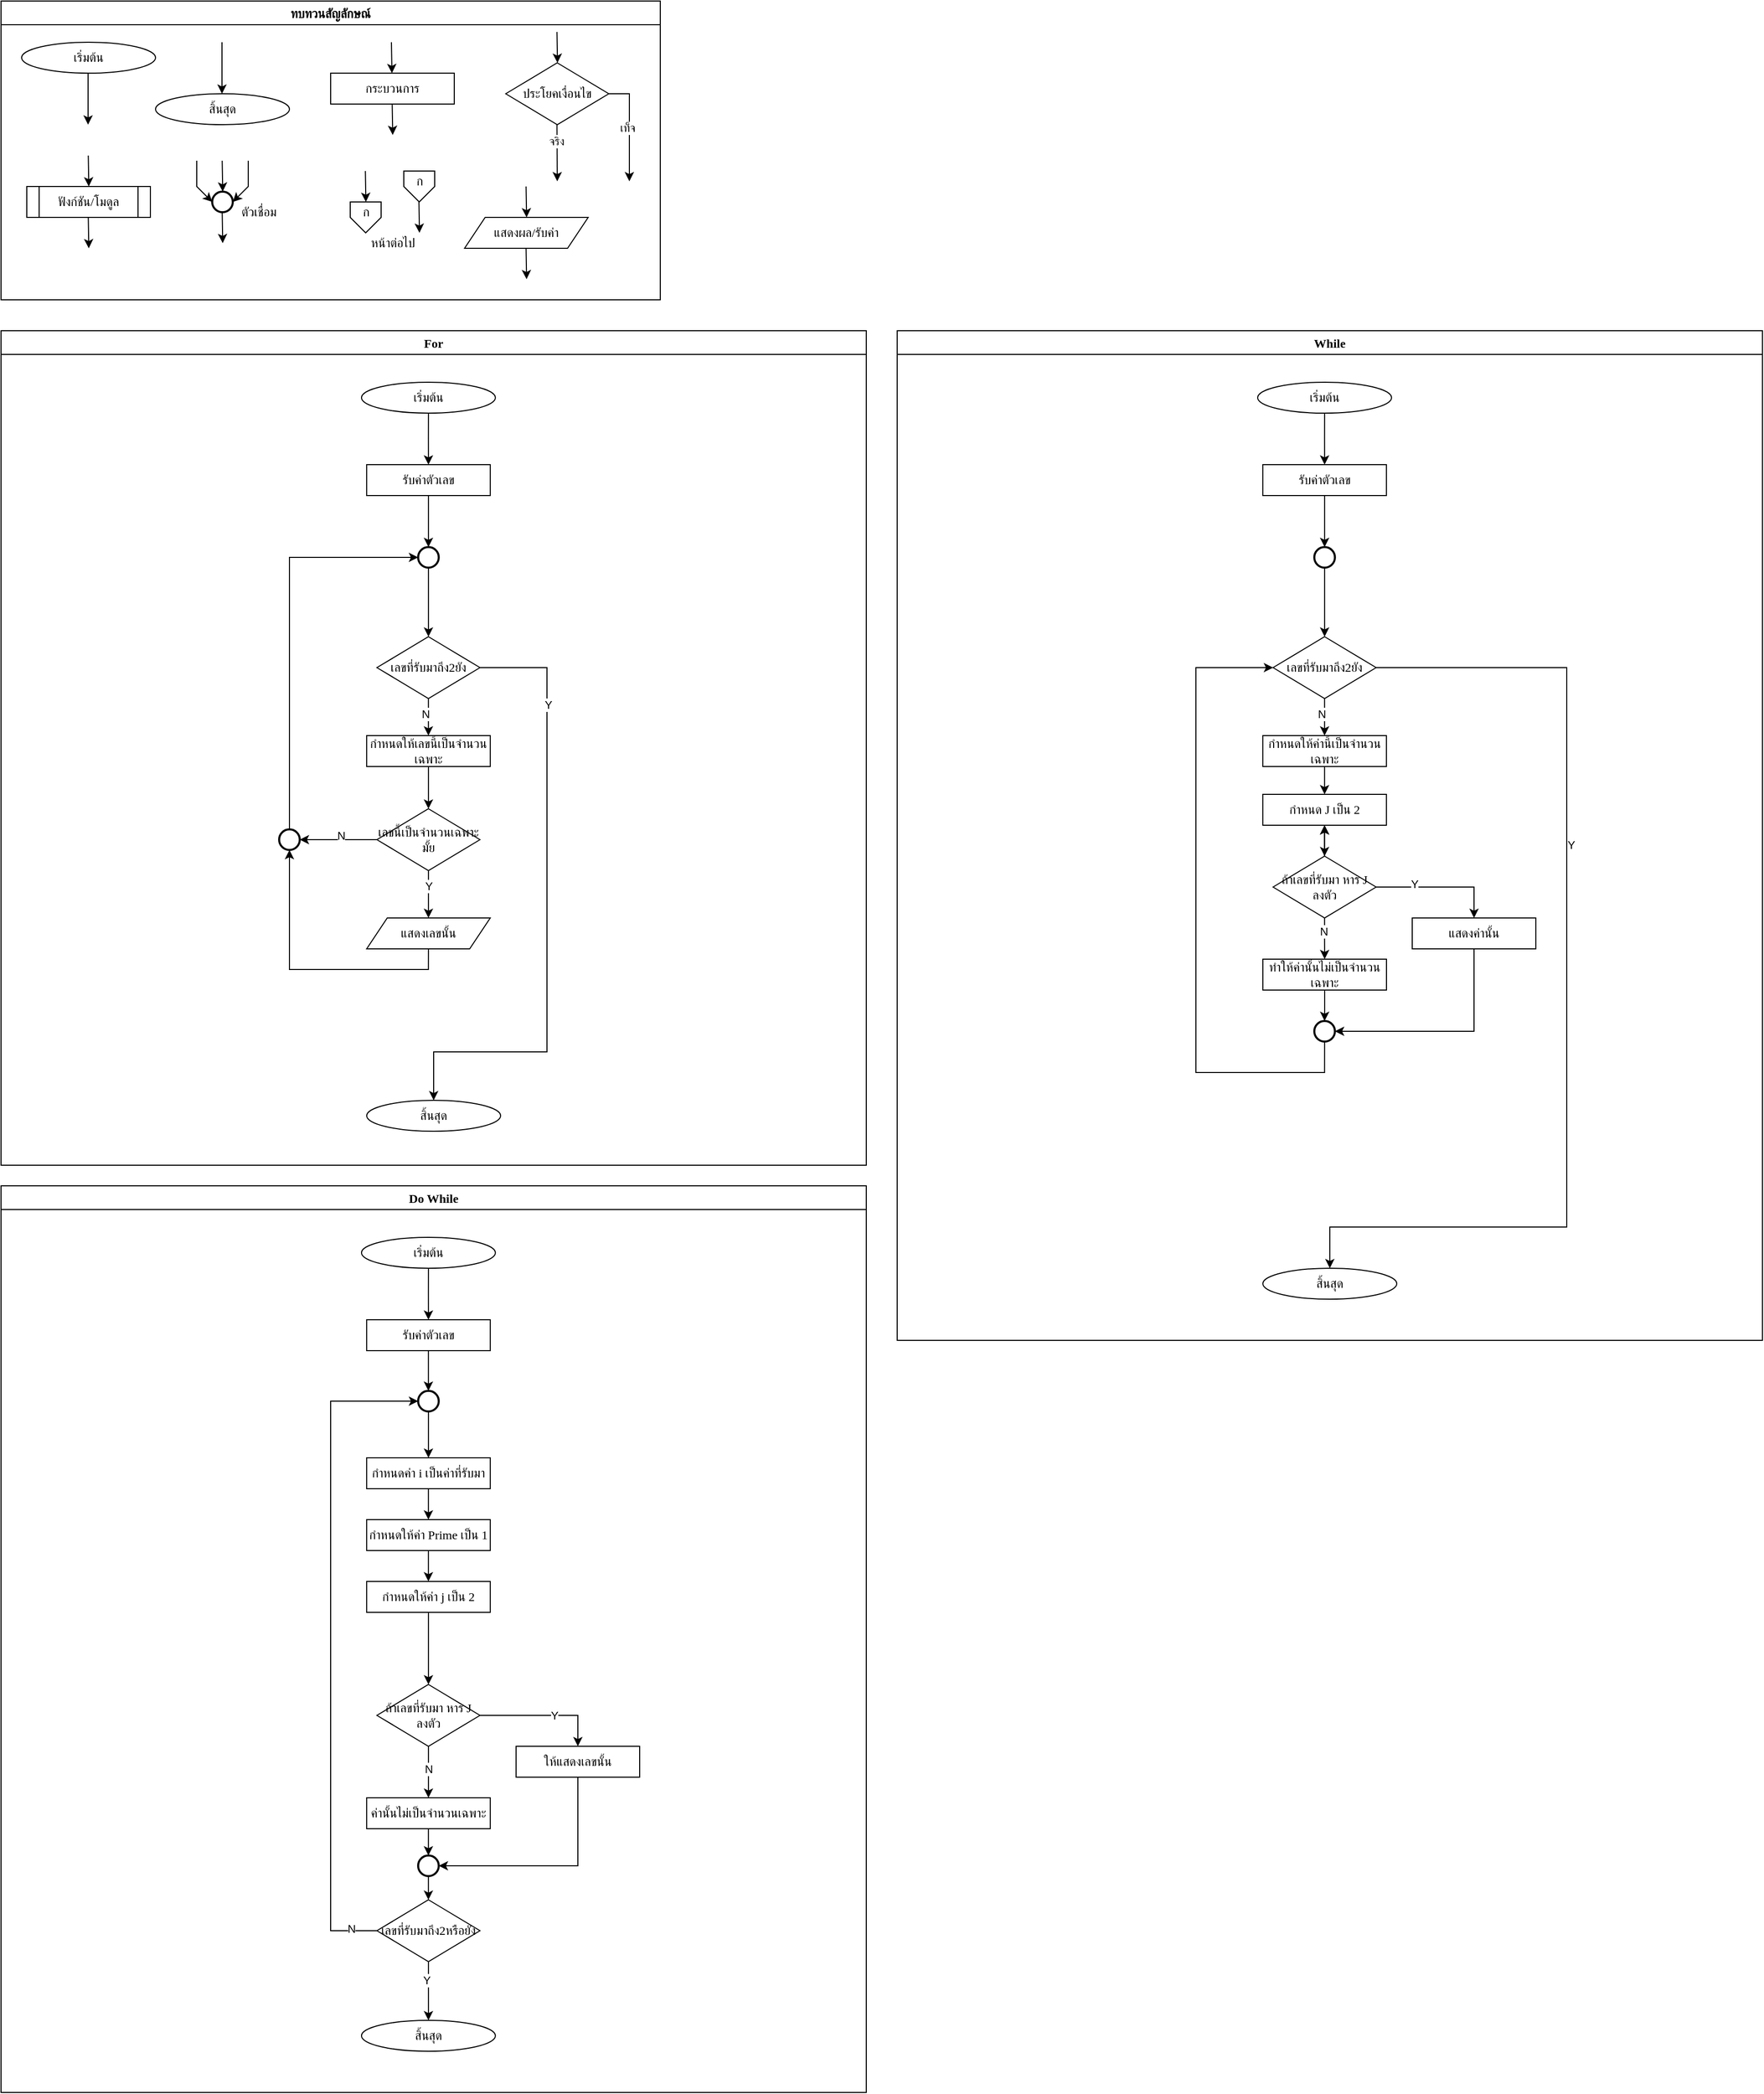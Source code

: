 <mxfile version="28.1.2">
  <diagram name="Page-1" id="pUjnUyErHQDAoKmSajji">
    <mxGraphModel dx="4650" dy="1964" grid="1" gridSize="10" guides="1" tooltips="1" connect="1" arrows="1" fold="1" page="1" pageScale="1" pageWidth="850" pageHeight="1100" math="0" shadow="0">
      <root>
        <mxCell id="0" />
        <mxCell id="1" parent="0" />
        <mxCell id="FpcAVjJPFQ4P5skHKOu1-1" value="ทบทวนสัญลักษณ์" style="swimlane;fontFamily=Sarabun;fontSource=https%3A%2F%2Ffonts.googleapis.com%2Fcss%3Ffamily%3DSarabun;" parent="1" vertex="1">
          <mxGeometry x="-720" y="20" width="640" height="290" as="geometry" />
        </mxCell>
        <mxCell id="FpcAVjJPFQ4P5skHKOu1-2" value="&lt;font data-font-src=&quot;https://fonts.googleapis.com/css?family=Sarabun&quot; face=&quot;Sarabun&quot;&gt;เริ่มต้น&lt;/font&gt;" style="ellipse;whiteSpace=wrap;html=1;" parent="FpcAVjJPFQ4P5skHKOu1-1" vertex="1">
          <mxGeometry x="20" y="40" width="130" height="30" as="geometry" />
        </mxCell>
        <mxCell id="FpcAVjJPFQ4P5skHKOu1-3" value="" style="endArrow=classic;html=1;rounded=0;" parent="FpcAVjJPFQ4P5skHKOu1-1" edge="1">
          <mxGeometry width="50" height="50" relative="1" as="geometry">
            <mxPoint x="84.5" y="70" as="sourcePoint" />
            <mxPoint x="84.5" y="120" as="targetPoint" />
          </mxGeometry>
        </mxCell>
        <mxCell id="FpcAVjJPFQ4P5skHKOu1-4" value="&lt;font face=&quot;Sarabun&quot;&gt;สิ้นสุด&lt;/font&gt;" style="ellipse;whiteSpace=wrap;html=1;" parent="FpcAVjJPFQ4P5skHKOu1-1" vertex="1">
          <mxGeometry x="150" y="90" width="130" height="30" as="geometry" />
        </mxCell>
        <mxCell id="FpcAVjJPFQ4P5skHKOu1-5" value="" style="endArrow=classic;html=1;rounded=0;" parent="FpcAVjJPFQ4P5skHKOu1-1" edge="1">
          <mxGeometry width="50" height="50" relative="1" as="geometry">
            <mxPoint x="214.5" y="40" as="sourcePoint" />
            <mxPoint x="214.5" y="90" as="targetPoint" />
          </mxGeometry>
        </mxCell>
        <mxCell id="FpcAVjJPFQ4P5skHKOu1-6" value="กระบวนการ" style="rounded=0;whiteSpace=wrap;html=1;fontFamily=Sarabun;fontSource=https%3A%2F%2Ffonts.googleapis.com%2Fcss%3Ffamily%3DSarabun;" parent="FpcAVjJPFQ4P5skHKOu1-1" vertex="1">
          <mxGeometry x="320" y="70" width="120" height="30" as="geometry" />
        </mxCell>
        <mxCell id="FpcAVjJPFQ4P5skHKOu1-7" value="" style="endArrow=classic;html=1;rounded=0;" parent="FpcAVjJPFQ4P5skHKOu1-1" edge="1">
          <mxGeometry width="50" height="50" relative="1" as="geometry">
            <mxPoint x="379" y="40" as="sourcePoint" />
            <mxPoint x="379.5" y="70" as="targetPoint" />
          </mxGeometry>
        </mxCell>
        <mxCell id="FpcAVjJPFQ4P5skHKOu1-8" value="" style="endArrow=classic;html=1;rounded=0;" parent="FpcAVjJPFQ4P5skHKOu1-1" edge="1">
          <mxGeometry width="50" height="50" relative="1" as="geometry">
            <mxPoint x="379.75" y="100" as="sourcePoint" />
            <mxPoint x="380.25" y="130" as="targetPoint" />
          </mxGeometry>
        </mxCell>
        <mxCell id="FpcAVjJPFQ4P5skHKOu1-9" value="ประโยคเงื่อนไข" style="rhombus;whiteSpace=wrap;html=1;fontFamily=Sarabun;fontSource=https%3A%2F%2Ffonts.googleapis.com%2Fcss%3Ffamily%3DSarabun;" parent="FpcAVjJPFQ4P5skHKOu1-1" vertex="1">
          <mxGeometry x="490" y="60" width="100" height="60" as="geometry" />
        </mxCell>
        <mxCell id="FpcAVjJPFQ4P5skHKOu1-10" value="" style="endArrow=classic;html=1;rounded=0;" parent="FpcAVjJPFQ4P5skHKOu1-1" edge="1">
          <mxGeometry width="50" height="50" relative="1" as="geometry">
            <mxPoint x="539.71" y="30" as="sourcePoint" />
            <mxPoint x="540.21" y="60" as="targetPoint" />
          </mxGeometry>
        </mxCell>
        <mxCell id="FpcAVjJPFQ4P5skHKOu1-11" value="" style="endArrow=classic;html=1;rounded=0;" parent="FpcAVjJPFQ4P5skHKOu1-1" edge="1">
          <mxGeometry width="50" height="50" relative="1" as="geometry">
            <mxPoint x="539.71" y="120" as="sourcePoint" />
            <mxPoint x="540" y="175" as="targetPoint" />
          </mxGeometry>
        </mxCell>
        <mxCell id="FpcAVjJPFQ4P5skHKOu1-12" value="จริง" style="edgeLabel;html=1;align=center;verticalAlign=middle;resizable=0;points=[];fontFamily=Sarabun;fontSource=https%3A%2F%2Ffonts.googleapis.com%2Fcss%3Ffamily%3DSarabun;" parent="FpcAVjJPFQ4P5skHKOu1-11" vertex="1" connectable="0">
          <mxGeometry x="-0.414" y="-1" relative="1" as="geometry">
            <mxPoint as="offset" />
          </mxGeometry>
        </mxCell>
        <mxCell id="FpcAVjJPFQ4P5skHKOu1-13" value="" style="endArrow=classic;html=1;rounded=0;exitX=1;exitY=0.5;exitDx=0;exitDy=0;" parent="FpcAVjJPFQ4P5skHKOu1-1" source="FpcAVjJPFQ4P5skHKOu1-9" edge="1">
          <mxGeometry width="50" height="50" relative="1" as="geometry">
            <mxPoint x="620" y="95" as="sourcePoint" />
            <mxPoint x="610" y="175" as="targetPoint" />
            <Array as="points">
              <mxPoint x="610" y="90" />
            </Array>
          </mxGeometry>
        </mxCell>
        <mxCell id="FpcAVjJPFQ4P5skHKOu1-14" value="&lt;font data-font-src=&quot;https://fonts.googleapis.com/css?family=Sarabun&quot; face=&quot;Sarabun&quot;&gt;เท็จ&lt;/font&gt;" style="edgeLabel;html=1;align=center;verticalAlign=middle;resizable=0;points=[];" parent="FpcAVjJPFQ4P5skHKOu1-13" vertex="1" connectable="0">
          <mxGeometry x="-0.002" y="-2" relative="1" as="geometry">
            <mxPoint as="offset" />
          </mxGeometry>
        </mxCell>
        <mxCell id="FpcAVjJPFQ4P5skHKOu1-15" value="&lt;font data-font-src=&quot;https://fonts.googleapis.com/css?family=Sarabun&quot; face=&quot;Sarabun&quot;&gt;ฟังก์ชัน/โมดูล&lt;/font&gt;" style="shape=process;whiteSpace=wrap;html=1;backgroundOutline=1;" parent="FpcAVjJPFQ4P5skHKOu1-1" vertex="1">
          <mxGeometry x="25" y="180" width="120" height="30" as="geometry" />
        </mxCell>
        <mxCell id="FpcAVjJPFQ4P5skHKOu1-16" value="" style="endArrow=classic;html=1;rounded=0;" parent="FpcAVjJPFQ4P5skHKOu1-1" edge="1">
          <mxGeometry width="50" height="50" relative="1" as="geometry">
            <mxPoint x="84.71" y="150" as="sourcePoint" />
            <mxPoint x="85.21" y="180" as="targetPoint" />
          </mxGeometry>
        </mxCell>
        <mxCell id="FpcAVjJPFQ4P5skHKOu1-17" value="" style="endArrow=classic;html=1;rounded=0;" parent="FpcAVjJPFQ4P5skHKOu1-1" edge="1">
          <mxGeometry width="50" height="50" relative="1" as="geometry">
            <mxPoint x="84.71" y="210" as="sourcePoint" />
            <mxPoint x="85.21" y="240" as="targetPoint" />
          </mxGeometry>
        </mxCell>
        <mxCell id="FpcAVjJPFQ4P5skHKOu1-18" value="" style="strokeWidth=2;html=1;shape=mxgraph.flowchart.start_2;whiteSpace=wrap;" parent="FpcAVjJPFQ4P5skHKOu1-1" vertex="1">
          <mxGeometry x="205" y="185" width="20" height="20" as="geometry" />
        </mxCell>
        <mxCell id="FpcAVjJPFQ4P5skHKOu1-19" value="" style="endArrow=classic;html=1;rounded=0;" parent="FpcAVjJPFQ4P5skHKOu1-1" edge="1">
          <mxGeometry width="50" height="50" relative="1" as="geometry">
            <mxPoint x="214.71" y="155" as="sourcePoint" />
            <mxPoint x="215.21" y="185" as="targetPoint" />
          </mxGeometry>
        </mxCell>
        <mxCell id="FpcAVjJPFQ4P5skHKOu1-20" value="" style="endArrow=classic;html=1;rounded=0;entryX=0;entryY=0.5;entryDx=0;entryDy=0;entryPerimeter=0;" parent="FpcAVjJPFQ4P5skHKOu1-1" target="FpcAVjJPFQ4P5skHKOu1-18" edge="1">
          <mxGeometry width="50" height="50" relative="1" as="geometry">
            <mxPoint x="190.0" y="155" as="sourcePoint" />
            <mxPoint x="190.5" y="185" as="targetPoint" />
            <Array as="points">
              <mxPoint x="190" y="180" />
            </Array>
          </mxGeometry>
        </mxCell>
        <mxCell id="FpcAVjJPFQ4P5skHKOu1-21" value="" style="endArrow=classic;html=1;rounded=0;entryX=1;entryY=0.5;entryDx=0;entryDy=0;entryPerimeter=0;" parent="FpcAVjJPFQ4P5skHKOu1-1" target="FpcAVjJPFQ4P5skHKOu1-18" edge="1">
          <mxGeometry width="50" height="50" relative="1" as="geometry">
            <mxPoint x="240.0" y="155" as="sourcePoint" />
            <mxPoint x="240.5" y="185" as="targetPoint" />
            <Array as="points">
              <mxPoint x="240" y="180" />
            </Array>
          </mxGeometry>
        </mxCell>
        <mxCell id="FpcAVjJPFQ4P5skHKOu1-22" value="" style="endArrow=classic;html=1;rounded=0;" parent="FpcAVjJPFQ4P5skHKOu1-1" edge="1">
          <mxGeometry width="50" height="50" relative="1" as="geometry">
            <mxPoint x="214.71" y="205" as="sourcePoint" />
            <mxPoint x="215.21" y="235" as="targetPoint" />
          </mxGeometry>
        </mxCell>
        <mxCell id="FpcAVjJPFQ4P5skHKOu1-23" value="&lt;font data-font-src=&quot;https://fonts.googleapis.com/css?family=Sarabun&quot; face=&quot;Sarabun&quot;&gt;ตัวเชื่อม&lt;/font&gt;" style="text;html=1;align=center;verticalAlign=middle;resizable=0;points=[];autosize=1;strokeColor=none;fillColor=none;" parent="FpcAVjJPFQ4P5skHKOu1-1" vertex="1">
          <mxGeometry x="220" y="190" width="60" height="30" as="geometry" />
        </mxCell>
        <mxCell id="FpcAVjJPFQ4P5skHKOu1-24" value="" style="endArrow=classic;html=1;rounded=0;" parent="FpcAVjJPFQ4P5skHKOu1-1" edge="1">
          <mxGeometry width="50" height="50" relative="1" as="geometry">
            <mxPoint x="353.71" y="165" as="sourcePoint" />
            <mxPoint x="354.21" y="195" as="targetPoint" />
          </mxGeometry>
        </mxCell>
        <mxCell id="FpcAVjJPFQ4P5skHKOu1-25" value="" style="verticalLabelPosition=bottom;verticalAlign=top;html=1;shape=offPageConnector;rounded=0;size=0.5;" parent="FpcAVjJPFQ4P5skHKOu1-1" vertex="1">
          <mxGeometry x="339" y="195" width="30" height="30" as="geometry" />
        </mxCell>
        <mxCell id="FpcAVjJPFQ4P5skHKOu1-26" value="" style="endArrow=classic;html=1;rounded=0;" parent="FpcAVjJPFQ4P5skHKOu1-1" edge="1">
          <mxGeometry width="50" height="50" relative="1" as="geometry">
            <mxPoint x="405.71" y="195" as="sourcePoint" />
            <mxPoint x="406.21" y="225" as="targetPoint" />
          </mxGeometry>
        </mxCell>
        <mxCell id="FpcAVjJPFQ4P5skHKOu1-27" value="" style="verticalLabelPosition=bottom;verticalAlign=top;html=1;shape=offPageConnector;rounded=0;size=0.5;" parent="FpcAVjJPFQ4P5skHKOu1-1" vertex="1">
          <mxGeometry x="391" y="165" width="30" height="30" as="geometry" />
        </mxCell>
        <mxCell id="FpcAVjJPFQ4P5skHKOu1-28" value="หน้าต่อไป" style="text;html=1;align=center;verticalAlign=middle;resizable=0;points=[];autosize=1;strokeColor=none;fillColor=none;fontFamily=Sarabun;fontSource=https%3A%2F%2Ffonts.googleapis.com%2Fcss%3Ffamily%3DSarabun;" parent="FpcAVjJPFQ4P5skHKOu1-1" vertex="1">
          <mxGeometry x="345" y="220" width="70" height="30" as="geometry" />
        </mxCell>
        <mxCell id="FpcAVjJPFQ4P5skHKOu1-29" value="ก" style="text;html=1;align=center;verticalAlign=middle;resizable=0;points=[];autosize=1;strokeColor=none;fillColor=none;fontFamily=Sarabun;fontSource=https%3A%2F%2Ffonts.googleapis.com%2Fcss%3Ffamily%3DSarabun;" parent="FpcAVjJPFQ4P5skHKOu1-1" vertex="1">
          <mxGeometry x="339" y="190" width="30" height="30" as="geometry" />
        </mxCell>
        <mxCell id="FpcAVjJPFQ4P5skHKOu1-30" value="ก" style="text;html=1;align=center;verticalAlign=middle;resizable=0;points=[];autosize=1;strokeColor=none;fillColor=none;fontFamily=Sarabun;fontSource=https%3A%2F%2Ffonts.googleapis.com%2Fcss%3Ffamily%3DSarabun;" parent="FpcAVjJPFQ4P5skHKOu1-1" vertex="1">
          <mxGeometry x="391" y="160" width="30" height="30" as="geometry" />
        </mxCell>
        <mxCell id="FpcAVjJPFQ4P5skHKOu1-31" value="แสดงผล/รับค่า" style="shape=parallelogram;perimeter=parallelogramPerimeter;whiteSpace=wrap;html=1;fixedSize=1;fontFamily=Sarabun;fontSource=https%3A%2F%2Ffonts.googleapis.com%2Fcss%3Ffamily%3DSarabun;" parent="FpcAVjJPFQ4P5skHKOu1-1" vertex="1">
          <mxGeometry x="450" y="210" width="120" height="30" as="geometry" />
        </mxCell>
        <mxCell id="FpcAVjJPFQ4P5skHKOu1-32" value="" style="endArrow=classic;html=1;rounded=0;" parent="FpcAVjJPFQ4P5skHKOu1-1" edge="1">
          <mxGeometry width="50" height="50" relative="1" as="geometry">
            <mxPoint x="509.71" y="180" as="sourcePoint" />
            <mxPoint x="510.21" y="210" as="targetPoint" />
          </mxGeometry>
        </mxCell>
        <mxCell id="FpcAVjJPFQ4P5skHKOu1-33" value="" style="endArrow=classic;html=1;rounded=0;" parent="FpcAVjJPFQ4P5skHKOu1-1" edge="1">
          <mxGeometry width="50" height="50" relative="1" as="geometry">
            <mxPoint x="509.71" y="240" as="sourcePoint" />
            <mxPoint x="510.21" y="270" as="targetPoint" />
          </mxGeometry>
        </mxCell>
        <mxCell id="FpcAVjJPFQ4P5skHKOu1-34" value="For" style="swimlane;fontFamily=Sarabun;fontSource=https%3A%2F%2Ffonts.googleapis.com%2Fcss%3Ffamily%3DSarabun;" parent="1" vertex="1">
          <mxGeometry x="-720" y="340" width="840" height="810" as="geometry" />
        </mxCell>
        <mxCell id="FpcAVjJPFQ4P5skHKOu1-35" value="" style="edgeStyle=orthogonalEdgeStyle;rounded=0;orthogonalLoop=1;jettySize=auto;html=1;" parent="FpcAVjJPFQ4P5skHKOu1-34" source="FpcAVjJPFQ4P5skHKOu1-36" edge="1">
          <mxGeometry relative="1" as="geometry">
            <mxPoint x="414.94" y="130" as="targetPoint" />
          </mxGeometry>
        </mxCell>
        <mxCell id="FpcAVjJPFQ4P5skHKOu1-36" value="&lt;font data-font-src=&quot;https://fonts.googleapis.com/css?family=Sarabun&quot; face=&quot;Sarabun&quot;&gt;เริ่มต้น&lt;/font&gt;" style="ellipse;whiteSpace=wrap;html=1;" parent="FpcAVjJPFQ4P5skHKOu1-34" vertex="1">
          <mxGeometry x="349.94" y="50" width="130" height="30" as="geometry" />
        </mxCell>
        <mxCell id="FpcAVjJPFQ4P5skHKOu1-37" value="&lt;font face=&quot;Sarabun&quot;&gt;สิ้นสุด&lt;/font&gt;" style="ellipse;whiteSpace=wrap;html=1;" parent="FpcAVjJPFQ4P5skHKOu1-34" vertex="1">
          <mxGeometry x="355" y="747" width="130" height="30" as="geometry" />
        </mxCell>
        <mxCell id="FpcAVjJPFQ4P5skHKOu1-101" value="" style="edgeStyle=orthogonalEdgeStyle;rounded=0;orthogonalLoop=1;jettySize=auto;html=1;" parent="FpcAVjJPFQ4P5skHKOu1-34" source="FpcAVjJPFQ4P5skHKOu1-74" target="FpcAVjJPFQ4P5skHKOu1-100" edge="1">
          <mxGeometry relative="1" as="geometry" />
        </mxCell>
        <mxCell id="FpcAVjJPFQ4P5skHKOu1-74" value="รับค่าตัวเลข" style="rounded=0;whiteSpace=wrap;html=1;fontFamily=Sarabun;fontSource=https%3A%2F%2Ffonts.googleapis.com%2Fcss%3Ffamily%3DSarabun;" parent="FpcAVjJPFQ4P5skHKOu1-34" vertex="1">
          <mxGeometry x="354.94" y="130" width="120" height="30" as="geometry" />
        </mxCell>
        <mxCell id="BXLsqIR6JP7kzSsrBn6B-4" value="" style="edgeStyle=orthogonalEdgeStyle;rounded=0;orthogonalLoop=1;jettySize=auto;html=1;" parent="FpcAVjJPFQ4P5skHKOu1-34" source="FpcAVjJPFQ4P5skHKOu1-97" target="BXLsqIR6JP7kzSsrBn6B-3" edge="1">
          <mxGeometry relative="1" as="geometry" />
        </mxCell>
        <mxCell id="LYYshUB7rpb2qJwPvs1e-9" value="N" style="edgeLabel;html=1;align=center;verticalAlign=middle;resizable=0;points=[];" parent="BXLsqIR6JP7kzSsrBn6B-4" vertex="1" connectable="0">
          <mxGeometry x="-0.333" y="-3" relative="1" as="geometry">
            <mxPoint as="offset" />
          </mxGeometry>
        </mxCell>
        <mxCell id="LYYshUB7rpb2qJwPvs1e-7" style="edgeStyle=orthogonalEdgeStyle;rounded=0;orthogonalLoop=1;jettySize=auto;html=1;entryX=0.5;entryY=0;entryDx=0;entryDy=0;" parent="FpcAVjJPFQ4P5skHKOu1-34" source="FpcAVjJPFQ4P5skHKOu1-97" target="FpcAVjJPFQ4P5skHKOu1-37" edge="1">
          <mxGeometry relative="1" as="geometry">
            <Array as="points">
              <mxPoint x="530" y="327" />
              <mxPoint x="530" y="700" />
              <mxPoint x="420" y="700" />
            </Array>
          </mxGeometry>
        </mxCell>
        <mxCell id="LYYshUB7rpb2qJwPvs1e-8" value="Y" style="edgeLabel;html=1;align=center;verticalAlign=middle;resizable=0;points=[];" parent="LYYshUB7rpb2qJwPvs1e-7" vertex="1" connectable="0">
          <mxGeometry x="-0.662" y="1" relative="1" as="geometry">
            <mxPoint as="offset" />
          </mxGeometry>
        </mxCell>
        <mxCell id="FpcAVjJPFQ4P5skHKOu1-97" value="เลขที่รับมาถึง2ยัง" style="rhombus;whiteSpace=wrap;html=1;fontFamily=Sarabun;fontSource=https%3A%2F%2Ffonts.googleapis.com%2Fcss%3Ffamily%3DSarabun;" parent="FpcAVjJPFQ4P5skHKOu1-34" vertex="1">
          <mxGeometry x="364.94" y="297" width="100" height="60" as="geometry" />
        </mxCell>
        <mxCell id="BXLsqIR6JP7kzSsrBn6B-6" value="" style="edgeStyle=orthogonalEdgeStyle;rounded=0;orthogonalLoop=1;jettySize=auto;html=1;" parent="FpcAVjJPFQ4P5skHKOu1-34" source="FpcAVjJPFQ4P5skHKOu1-100" target="FpcAVjJPFQ4P5skHKOu1-97" edge="1">
          <mxGeometry relative="1" as="geometry" />
        </mxCell>
        <mxCell id="FpcAVjJPFQ4P5skHKOu1-100" value="" style="strokeWidth=2;html=1;shape=mxgraph.flowchart.start_2;whiteSpace=wrap;" parent="FpcAVjJPFQ4P5skHKOu1-34" vertex="1">
          <mxGeometry x="404.94" y="210" width="20" height="20" as="geometry" />
        </mxCell>
        <mxCell id="LYYshUB7rpb2qJwPvs1e-2" value="" style="edgeStyle=orthogonalEdgeStyle;rounded=0;orthogonalLoop=1;jettySize=auto;html=1;" parent="FpcAVjJPFQ4P5skHKOu1-34" source="BXLsqIR6JP7kzSsrBn6B-3" target="LYYshUB7rpb2qJwPvs1e-1" edge="1">
          <mxGeometry relative="1" as="geometry" />
        </mxCell>
        <mxCell id="BXLsqIR6JP7kzSsrBn6B-3" value="กำหนดให้เลขนี้เป็นจำนวนเฉพาะ" style="rounded=0;whiteSpace=wrap;html=1;fontFamily=Sarabun;fontSource=https%3A%2F%2Ffonts.googleapis.com%2Fcss%3Ffamily%3DSarabun;" parent="FpcAVjJPFQ4P5skHKOu1-34" vertex="1">
          <mxGeometry x="354.94" y="393" width="120" height="30" as="geometry" />
        </mxCell>
        <mxCell id="LYYshUB7rpb2qJwPvs1e-5" value="" style="edgeStyle=orthogonalEdgeStyle;rounded=0;orthogonalLoop=1;jettySize=auto;html=1;" parent="FpcAVjJPFQ4P5skHKOu1-34" source="LYYshUB7rpb2qJwPvs1e-1" target="LYYshUB7rpb2qJwPvs1e-4" edge="1">
          <mxGeometry relative="1" as="geometry" />
        </mxCell>
        <mxCell id="LYYshUB7rpb2qJwPvs1e-10" value="Y" style="edgeLabel;html=1;align=center;verticalAlign=middle;resizable=0;points=[];" parent="LYYshUB7rpb2qJwPvs1e-5" vertex="1" connectable="0">
          <mxGeometry x="-0.34" relative="1" as="geometry">
            <mxPoint as="offset" />
          </mxGeometry>
        </mxCell>
        <mxCell id="LYYshUB7rpb2qJwPvs1e-12" value="" style="edgeStyle=orthogonalEdgeStyle;rounded=0;orthogonalLoop=1;jettySize=auto;html=1;" parent="FpcAVjJPFQ4P5skHKOu1-34" source="LYYshUB7rpb2qJwPvs1e-1" target="LYYshUB7rpb2qJwPvs1e-11" edge="1">
          <mxGeometry relative="1" as="geometry" />
        </mxCell>
        <mxCell id="LYYshUB7rpb2qJwPvs1e-15" value="N" style="edgeLabel;html=1;align=center;verticalAlign=middle;resizable=0;points=[];" parent="LYYshUB7rpb2qJwPvs1e-12" vertex="1" connectable="0">
          <mxGeometry x="-0.049" y="-4" relative="1" as="geometry">
            <mxPoint as="offset" />
          </mxGeometry>
        </mxCell>
        <mxCell id="LYYshUB7rpb2qJwPvs1e-1" value="เลขนี้เป็นจำนวนเฉพาะมั้ย" style="rhombus;whiteSpace=wrap;html=1;fontFamily=Sarabun;fontSource=https%3A%2F%2Ffonts.googleapis.com%2Fcss%3Ffamily%3DSarabun;" parent="FpcAVjJPFQ4P5skHKOu1-34" vertex="1">
          <mxGeometry x="364.94" y="464" width="100" height="60" as="geometry" />
        </mxCell>
        <mxCell id="LYYshUB7rpb2qJwPvs1e-4" value="แสดงเลขนั้น" style="shape=parallelogram;perimeter=parallelogramPerimeter;whiteSpace=wrap;html=1;fixedSize=1;fontFamily=Sarabun;fontSource=https%3A%2F%2Ffonts.googleapis.com%2Fcss%3Ffamily%3DSarabun;" parent="FpcAVjJPFQ4P5skHKOu1-34" vertex="1">
          <mxGeometry x="354.94" y="570" width="120" height="30" as="geometry" />
        </mxCell>
        <mxCell id="LYYshUB7rpb2qJwPvs1e-11" value="" style="strokeWidth=2;html=1;shape=mxgraph.flowchart.start_2;whiteSpace=wrap;" parent="FpcAVjJPFQ4P5skHKOu1-34" vertex="1">
          <mxGeometry x="270" y="484" width="20" height="20" as="geometry" />
        </mxCell>
        <mxCell id="LYYshUB7rpb2qJwPvs1e-13" style="edgeStyle=orthogonalEdgeStyle;rounded=0;orthogonalLoop=1;jettySize=auto;html=1;entryX=0.5;entryY=1;entryDx=0;entryDy=0;entryPerimeter=0;exitX=0.5;exitY=1;exitDx=0;exitDy=0;" parent="FpcAVjJPFQ4P5skHKOu1-34" source="LYYshUB7rpb2qJwPvs1e-4" target="LYYshUB7rpb2qJwPvs1e-11" edge="1">
          <mxGeometry relative="1" as="geometry" />
        </mxCell>
        <mxCell id="LYYshUB7rpb2qJwPvs1e-14" style="edgeStyle=orthogonalEdgeStyle;rounded=0;orthogonalLoop=1;jettySize=auto;html=1;entryX=0;entryY=0.5;entryDx=0;entryDy=0;entryPerimeter=0;" parent="FpcAVjJPFQ4P5skHKOu1-34" source="LYYshUB7rpb2qJwPvs1e-11" target="FpcAVjJPFQ4P5skHKOu1-100" edge="1">
          <mxGeometry relative="1" as="geometry">
            <Array as="points">
              <mxPoint x="280" y="220" />
            </Array>
          </mxGeometry>
        </mxCell>
        <mxCell id="NY2LbwfGCicq2HlKpwQM-1" value="While" style="swimlane;fontFamily=Sarabun;fontSource=https%3A%2F%2Ffonts.googleapis.com%2Fcss%3Ffamily%3DSarabun;" parent="1" vertex="1">
          <mxGeometry x="150" y="340" width="840" height="980" as="geometry" />
        </mxCell>
        <mxCell id="NY2LbwfGCicq2HlKpwQM-2" value="" style="edgeStyle=orthogonalEdgeStyle;rounded=0;orthogonalLoop=1;jettySize=auto;html=1;" parent="NY2LbwfGCicq2HlKpwQM-1" source="NY2LbwfGCicq2HlKpwQM-3" edge="1">
          <mxGeometry relative="1" as="geometry">
            <mxPoint x="414.94" y="130" as="targetPoint" />
          </mxGeometry>
        </mxCell>
        <mxCell id="NY2LbwfGCicq2HlKpwQM-3" value="&lt;font data-font-src=&quot;https://fonts.googleapis.com/css?family=Sarabun&quot; face=&quot;Sarabun&quot;&gt;เริ่มต้น&lt;/font&gt;" style="ellipse;whiteSpace=wrap;html=1;" parent="NY2LbwfGCicq2HlKpwQM-1" vertex="1">
          <mxGeometry x="349.94" y="50" width="130" height="30" as="geometry" />
        </mxCell>
        <mxCell id="NY2LbwfGCicq2HlKpwQM-4" value="&lt;font face=&quot;Sarabun&quot;&gt;สิ้นสุด&lt;/font&gt;" style="ellipse;whiteSpace=wrap;html=1;" parent="NY2LbwfGCicq2HlKpwQM-1" vertex="1">
          <mxGeometry x="355" y="910" width="130" height="30" as="geometry" />
        </mxCell>
        <mxCell id="NY2LbwfGCicq2HlKpwQM-5" value="" style="edgeStyle=orthogonalEdgeStyle;rounded=0;orthogonalLoop=1;jettySize=auto;html=1;" parent="NY2LbwfGCicq2HlKpwQM-1" source="NY2LbwfGCicq2HlKpwQM-6" target="NY2LbwfGCicq2HlKpwQM-13" edge="1">
          <mxGeometry relative="1" as="geometry" />
        </mxCell>
        <mxCell id="NY2LbwfGCicq2HlKpwQM-6" value="รับค่าตัวเลข" style="rounded=0;whiteSpace=wrap;html=1;fontFamily=Sarabun;fontSource=https%3A%2F%2Ffonts.googleapis.com%2Fcss%3Ffamily%3DSarabun;" parent="NY2LbwfGCicq2HlKpwQM-1" vertex="1">
          <mxGeometry x="354.94" y="130" width="120" height="30" as="geometry" />
        </mxCell>
        <mxCell id="NY2LbwfGCicq2HlKpwQM-7" value="" style="edgeStyle=orthogonalEdgeStyle;rounded=0;orthogonalLoop=1;jettySize=auto;html=1;" parent="NY2LbwfGCicq2HlKpwQM-1" source="NY2LbwfGCicq2HlKpwQM-11" target="NY2LbwfGCicq2HlKpwQM-15" edge="1">
          <mxGeometry relative="1" as="geometry" />
        </mxCell>
        <mxCell id="NY2LbwfGCicq2HlKpwQM-8" value="N" style="edgeLabel;html=1;align=center;verticalAlign=middle;resizable=0;points=[];" parent="NY2LbwfGCicq2HlKpwQM-7" vertex="1" connectable="0">
          <mxGeometry x="-0.333" y="-3" relative="1" as="geometry">
            <mxPoint as="offset" />
          </mxGeometry>
        </mxCell>
        <mxCell id="XumXEGMOV5jq9hj2hhiD-23" style="edgeStyle=orthogonalEdgeStyle;rounded=0;orthogonalLoop=1;jettySize=auto;html=1;entryX=0.5;entryY=0;entryDx=0;entryDy=0;" edge="1" parent="NY2LbwfGCicq2HlKpwQM-1" source="NY2LbwfGCicq2HlKpwQM-11" target="NY2LbwfGCicq2HlKpwQM-4">
          <mxGeometry relative="1" as="geometry">
            <Array as="points">
              <mxPoint x="650" y="327" />
              <mxPoint x="650" y="870" />
              <mxPoint x="420" y="870" />
            </Array>
          </mxGeometry>
        </mxCell>
        <mxCell id="XumXEGMOV5jq9hj2hhiD-26" value="Y" style="edgeLabel;html=1;align=center;verticalAlign=middle;resizable=0;points=[];" vertex="1" connectable="0" parent="XumXEGMOV5jq9hj2hhiD-23">
          <mxGeometry x="-0.286" y="4" relative="1" as="geometry">
            <mxPoint as="offset" />
          </mxGeometry>
        </mxCell>
        <mxCell id="NY2LbwfGCicq2HlKpwQM-11" value="เลขที่รับมาถึง2ยัง" style="rhombus;whiteSpace=wrap;html=1;fontFamily=Sarabun;fontSource=https%3A%2F%2Ffonts.googleapis.com%2Fcss%3Ffamily%3DSarabun;" parent="NY2LbwfGCicq2HlKpwQM-1" vertex="1">
          <mxGeometry x="364.94" y="297" width="100" height="60" as="geometry" />
        </mxCell>
        <mxCell id="NY2LbwfGCicq2HlKpwQM-12" value="" style="edgeStyle=orthogonalEdgeStyle;rounded=0;orthogonalLoop=1;jettySize=auto;html=1;" parent="NY2LbwfGCicq2HlKpwQM-1" source="NY2LbwfGCicq2HlKpwQM-13" target="NY2LbwfGCicq2HlKpwQM-11" edge="1">
          <mxGeometry relative="1" as="geometry" />
        </mxCell>
        <mxCell id="NY2LbwfGCicq2HlKpwQM-13" value="" style="strokeWidth=2;html=1;shape=mxgraph.flowchart.start_2;whiteSpace=wrap;" parent="NY2LbwfGCicq2HlKpwQM-1" vertex="1">
          <mxGeometry x="404.94" y="210" width="20" height="20" as="geometry" />
        </mxCell>
        <mxCell id="XumXEGMOV5jq9hj2hhiD-2" value="" style="edgeStyle=orthogonalEdgeStyle;rounded=0;orthogonalLoop=1;jettySize=auto;html=1;" edge="1" parent="NY2LbwfGCicq2HlKpwQM-1" source="NY2LbwfGCicq2HlKpwQM-15">
          <mxGeometry relative="1" as="geometry">
            <mxPoint x="414.917" y="450" as="targetPoint" />
          </mxGeometry>
        </mxCell>
        <mxCell id="NY2LbwfGCicq2HlKpwQM-15" value="กำหนดให้ค่านี้เป็นจำนวนเฉพาะ" style="rounded=0;whiteSpace=wrap;html=1;fontFamily=Sarabun;fontSource=https%3A%2F%2Ffonts.googleapis.com%2Fcss%3Ffamily%3DSarabun;" parent="NY2LbwfGCicq2HlKpwQM-1" vertex="1">
          <mxGeometry x="354.94" y="393" width="120" height="30" as="geometry" />
        </mxCell>
        <mxCell id="XumXEGMOV5jq9hj2hhiD-5" value="" style="edgeStyle=orthogonalEdgeStyle;rounded=0;orthogonalLoop=1;jettySize=auto;html=1;" edge="1" parent="NY2LbwfGCicq2HlKpwQM-1" source="XumXEGMOV5jq9hj2hhiD-3" target="XumXEGMOV5jq9hj2hhiD-4">
          <mxGeometry relative="1" as="geometry" />
        </mxCell>
        <mxCell id="XumXEGMOV5jq9hj2hhiD-3" value="กำหนด J เป็น 2" style="rounded=0;whiteSpace=wrap;html=1;fontFamily=Sarabun;fontSource=https%3A%2F%2Ffonts.googleapis.com%2Fcss%3Ffamily%3DSarabun;" vertex="1" parent="NY2LbwfGCicq2HlKpwQM-1">
          <mxGeometry x="354.94" y="450" width="120" height="30" as="geometry" />
        </mxCell>
        <mxCell id="XumXEGMOV5jq9hj2hhiD-10" style="edgeStyle=orthogonalEdgeStyle;rounded=0;orthogonalLoop=1;jettySize=auto;html=1;entryX=0.5;entryY=0;entryDx=0;entryDy=0;" edge="1" parent="NY2LbwfGCicq2HlKpwQM-1" source="XumXEGMOV5jq9hj2hhiD-4" target="XumXEGMOV5jq9hj2hhiD-8">
          <mxGeometry relative="1" as="geometry" />
        </mxCell>
        <mxCell id="XumXEGMOV5jq9hj2hhiD-27" value="Y" style="edgeLabel;html=1;align=center;verticalAlign=middle;resizable=0;points=[];" vertex="1" connectable="0" parent="XumXEGMOV5jq9hj2hhiD-10">
          <mxGeometry x="-0.405" y="3" relative="1" as="geometry">
            <mxPoint as="offset" />
          </mxGeometry>
        </mxCell>
        <mxCell id="XumXEGMOV5jq9hj2hhiD-12" value="" style="edgeStyle=orthogonalEdgeStyle;rounded=0;orthogonalLoop=1;jettySize=auto;html=1;" edge="1" parent="NY2LbwfGCicq2HlKpwQM-1" source="XumXEGMOV5jq9hj2hhiD-4" target="XumXEGMOV5jq9hj2hhiD-11">
          <mxGeometry relative="1" as="geometry" />
        </mxCell>
        <mxCell id="XumXEGMOV5jq9hj2hhiD-28" value="N" style="edgeLabel;html=1;align=center;verticalAlign=middle;resizable=0;points=[];" vertex="1" connectable="0" parent="XumXEGMOV5jq9hj2hhiD-12">
          <mxGeometry x="-0.344" y="-1" relative="1" as="geometry">
            <mxPoint as="offset" />
          </mxGeometry>
        </mxCell>
        <mxCell id="XumXEGMOV5jq9hj2hhiD-14" value="" style="edgeStyle=orthogonalEdgeStyle;rounded=0;orthogonalLoop=1;jettySize=auto;html=1;" edge="1" parent="NY2LbwfGCicq2HlKpwQM-1" source="XumXEGMOV5jq9hj2hhiD-4" target="XumXEGMOV5jq9hj2hhiD-3">
          <mxGeometry relative="1" as="geometry" />
        </mxCell>
        <mxCell id="XumXEGMOV5jq9hj2hhiD-15" value="" style="edgeStyle=orthogonalEdgeStyle;rounded=0;orthogonalLoop=1;jettySize=auto;html=1;" edge="1" parent="NY2LbwfGCicq2HlKpwQM-1" source="XumXEGMOV5jq9hj2hhiD-4" target="XumXEGMOV5jq9hj2hhiD-3">
          <mxGeometry relative="1" as="geometry" />
        </mxCell>
        <mxCell id="XumXEGMOV5jq9hj2hhiD-4" value="ถ้าเลขที่รับมา หาร J ลงตัว" style="rhombus;whiteSpace=wrap;html=1;fontFamily=Sarabun;fontSource=https%3A%2F%2Ffonts.googleapis.com%2Fcss%3Ffamily%3DSarabun;" vertex="1" parent="NY2LbwfGCicq2HlKpwQM-1">
          <mxGeometry x="364.94" y="510" width="100" height="60" as="geometry" />
        </mxCell>
        <mxCell id="XumXEGMOV5jq9hj2hhiD-8" value="แสดงค่านั้น" style="rounded=0;whiteSpace=wrap;html=1;fontFamily=Sarabun;fontSource=https%3A%2F%2Ffonts.googleapis.com%2Fcss%3Ffamily%3DSarabun;" vertex="1" parent="NY2LbwfGCicq2HlKpwQM-1">
          <mxGeometry x="500.0" y="570" width="120" height="30" as="geometry" />
        </mxCell>
        <mxCell id="XumXEGMOV5jq9hj2hhiD-9" style="edgeStyle=orthogonalEdgeStyle;rounded=0;orthogonalLoop=1;jettySize=auto;html=1;exitX=0.5;exitY=1;exitDx=0;exitDy=0;" edge="1" parent="NY2LbwfGCicq2HlKpwQM-1" source="XumXEGMOV5jq9hj2hhiD-8" target="XumXEGMOV5jq9hj2hhiD-8">
          <mxGeometry relative="1" as="geometry" />
        </mxCell>
        <mxCell id="XumXEGMOV5jq9hj2hhiD-19" value="" style="edgeStyle=orthogonalEdgeStyle;rounded=0;orthogonalLoop=1;jettySize=auto;html=1;" edge="1" parent="NY2LbwfGCicq2HlKpwQM-1" source="XumXEGMOV5jq9hj2hhiD-11" target="XumXEGMOV5jq9hj2hhiD-18">
          <mxGeometry relative="1" as="geometry" />
        </mxCell>
        <mxCell id="XumXEGMOV5jq9hj2hhiD-11" value="ทำให้ค่านั้นไม่เป็นจำนวนเฉพาะ" style="rounded=0;whiteSpace=wrap;html=1;fontFamily=Sarabun;fontSource=https%3A%2F%2Ffonts.googleapis.com%2Fcss%3Ffamily%3DSarabun;" vertex="1" parent="NY2LbwfGCicq2HlKpwQM-1">
          <mxGeometry x="355" y="610" width="120" height="30" as="geometry" />
        </mxCell>
        <mxCell id="XumXEGMOV5jq9hj2hhiD-42" style="edgeStyle=orthogonalEdgeStyle;rounded=0;orthogonalLoop=1;jettySize=auto;html=1;entryX=0;entryY=0.5;entryDx=0;entryDy=0;exitX=0.5;exitY=1;exitDx=0;exitDy=0;exitPerimeter=0;" edge="1" parent="NY2LbwfGCicq2HlKpwQM-1" source="XumXEGMOV5jq9hj2hhiD-18" target="NY2LbwfGCicq2HlKpwQM-11">
          <mxGeometry relative="1" as="geometry">
            <Array as="points">
              <mxPoint x="415" y="720" />
              <mxPoint x="290" y="720" />
              <mxPoint x="290" y="327" />
            </Array>
          </mxGeometry>
        </mxCell>
        <mxCell id="XumXEGMOV5jq9hj2hhiD-18" value="" style="strokeWidth=2;html=1;shape=mxgraph.flowchart.start_2;whiteSpace=wrap;" vertex="1" parent="NY2LbwfGCicq2HlKpwQM-1">
          <mxGeometry x="404.94" y="670" width="20" height="20" as="geometry" />
        </mxCell>
        <mxCell id="XumXEGMOV5jq9hj2hhiD-25" style="edgeStyle=orthogonalEdgeStyle;rounded=0;orthogonalLoop=1;jettySize=auto;html=1;entryX=1;entryY=0.5;entryDx=0;entryDy=0;entryPerimeter=0;" edge="1" parent="NY2LbwfGCicq2HlKpwQM-1" source="XumXEGMOV5jq9hj2hhiD-8" target="XumXEGMOV5jq9hj2hhiD-18">
          <mxGeometry relative="1" as="geometry">
            <Array as="points">
              <mxPoint x="560" y="680" />
            </Array>
          </mxGeometry>
        </mxCell>
        <mxCell id="NY2LbwfGCicq2HlKpwQM-25" value="Do While" style="swimlane;fontFamily=Sarabun;fontSource=https%3A%2F%2Ffonts.googleapis.com%2Fcss%3Ffamily%3DSarabun;" parent="1" vertex="1">
          <mxGeometry x="-720" y="1170" width="840" height="880" as="geometry" />
        </mxCell>
        <mxCell id="NY2LbwfGCicq2HlKpwQM-26" value="" style="edgeStyle=orthogonalEdgeStyle;rounded=0;orthogonalLoop=1;jettySize=auto;html=1;" parent="NY2LbwfGCicq2HlKpwQM-25" source="NY2LbwfGCicq2HlKpwQM-27" edge="1">
          <mxGeometry relative="1" as="geometry">
            <mxPoint x="414.94" y="130" as="targetPoint" />
          </mxGeometry>
        </mxCell>
        <mxCell id="NY2LbwfGCicq2HlKpwQM-27" value="&lt;font data-font-src=&quot;https://fonts.googleapis.com/css?family=Sarabun&quot; face=&quot;Sarabun&quot;&gt;เริ่มต้น&lt;/font&gt;" style="ellipse;whiteSpace=wrap;html=1;" parent="NY2LbwfGCicq2HlKpwQM-25" vertex="1">
          <mxGeometry x="349.94" y="50" width="130" height="30" as="geometry" />
        </mxCell>
        <mxCell id="NY2LbwfGCicq2HlKpwQM-28" value="&lt;font face=&quot;Sarabun&quot;&gt;สิ้นสุด&lt;/font&gt;" style="ellipse;whiteSpace=wrap;html=1;" parent="NY2LbwfGCicq2HlKpwQM-25" vertex="1">
          <mxGeometry x="349.94" y="810" width="130" height="30" as="geometry" />
        </mxCell>
        <mxCell id="NY2LbwfGCicq2HlKpwQM-30" value="รับค่าตัวเลข" style="rounded=0;whiteSpace=wrap;html=1;fontFamily=Sarabun;fontSource=https%3A%2F%2Ffonts.googleapis.com%2Fcss%3Ffamily%3DSarabun;" parent="NY2LbwfGCicq2HlKpwQM-25" vertex="1">
          <mxGeometry x="354.94" y="130" width="120" height="30" as="geometry" />
        </mxCell>
        <mxCell id="XumXEGMOV5jq9hj2hhiD-33" value="" style="edgeStyle=orthogonalEdgeStyle;rounded=0;orthogonalLoop=1;jettySize=auto;html=1;" edge="1" parent="NY2LbwfGCicq2HlKpwQM-25" source="XumXEGMOV5jq9hj2hhiD-30" target="XumXEGMOV5jq9hj2hhiD-32">
          <mxGeometry relative="1" as="geometry" />
        </mxCell>
        <mxCell id="XumXEGMOV5jq9hj2hhiD-30" value="กำหนดค่า i เป็นค่าที่รับมา" style="rounded=0;whiteSpace=wrap;html=1;fontFamily=Sarabun;fontSource=https%3A%2F%2Ffonts.googleapis.com%2Fcss%3Ffamily%3DSarabun;" vertex="1" parent="NY2LbwfGCicq2HlKpwQM-25">
          <mxGeometry x="354.94" y="264" width="120" height="30" as="geometry" />
        </mxCell>
        <mxCell id="XumXEGMOV5jq9hj2hhiD-35" value="" style="edgeStyle=orthogonalEdgeStyle;rounded=0;orthogonalLoop=1;jettySize=auto;html=1;" edge="1" parent="NY2LbwfGCicq2HlKpwQM-25" source="XumXEGMOV5jq9hj2hhiD-32" target="XumXEGMOV5jq9hj2hhiD-34">
          <mxGeometry relative="1" as="geometry" />
        </mxCell>
        <mxCell id="XumXEGMOV5jq9hj2hhiD-32" value="กำหนดให้ค่า Prime เป็น 1" style="rounded=0;whiteSpace=wrap;html=1;fontFamily=Sarabun;fontSource=https%3A%2F%2Ffonts.googleapis.com%2Fcss%3Ffamily%3DSarabun;" vertex="1" parent="NY2LbwfGCicq2HlKpwQM-25">
          <mxGeometry x="354.94" y="324" width="120" height="30" as="geometry" />
        </mxCell>
        <mxCell id="XumXEGMOV5jq9hj2hhiD-37" value="" style="edgeStyle=orthogonalEdgeStyle;rounded=0;orthogonalLoop=1;jettySize=auto;html=1;" edge="1" parent="NY2LbwfGCicq2HlKpwQM-25" source="XumXEGMOV5jq9hj2hhiD-34" target="XumXEGMOV5jq9hj2hhiD-36">
          <mxGeometry relative="1" as="geometry" />
        </mxCell>
        <mxCell id="XumXEGMOV5jq9hj2hhiD-34" value="กำหนดให้ค่า j เป็น 2" style="rounded=0;whiteSpace=wrap;html=1;fontFamily=Sarabun;fontSource=https%3A%2F%2Ffonts.googleapis.com%2Fcss%3Ffamily%3DSarabun;" vertex="1" parent="NY2LbwfGCicq2HlKpwQM-25">
          <mxGeometry x="354.94" y="384" width="120" height="30" as="geometry" />
        </mxCell>
        <mxCell id="XumXEGMOV5jq9hj2hhiD-39" style="edgeStyle=orthogonalEdgeStyle;rounded=0;orthogonalLoop=1;jettySize=auto;html=1;entryX=0.5;entryY=0;entryDx=0;entryDy=0;" edge="1" parent="NY2LbwfGCicq2HlKpwQM-25" source="XumXEGMOV5jq9hj2hhiD-36" target="XumXEGMOV5jq9hj2hhiD-38">
          <mxGeometry relative="1" as="geometry" />
        </mxCell>
        <mxCell id="XumXEGMOV5jq9hj2hhiD-58" value="Y" style="edgeLabel;html=1;align=center;verticalAlign=middle;resizable=0;points=[];" vertex="1" connectable="0" parent="XumXEGMOV5jq9hj2hhiD-39">
          <mxGeometry x="0.148" relative="1" as="geometry">
            <mxPoint as="offset" />
          </mxGeometry>
        </mxCell>
        <mxCell id="XumXEGMOV5jq9hj2hhiD-41" value="" style="edgeStyle=orthogonalEdgeStyle;rounded=0;orthogonalLoop=1;jettySize=auto;html=1;" edge="1" parent="NY2LbwfGCicq2HlKpwQM-25" source="XumXEGMOV5jq9hj2hhiD-36" target="XumXEGMOV5jq9hj2hhiD-40">
          <mxGeometry relative="1" as="geometry" />
        </mxCell>
        <mxCell id="XumXEGMOV5jq9hj2hhiD-59" value="N" style="edgeLabel;html=1;align=center;verticalAlign=middle;resizable=0;points=[];" vertex="1" connectable="0" parent="XumXEGMOV5jq9hj2hhiD-41">
          <mxGeometry x="-0.135" relative="1" as="geometry">
            <mxPoint as="offset" />
          </mxGeometry>
        </mxCell>
        <mxCell id="XumXEGMOV5jq9hj2hhiD-36" value="ถ้าเลขที่รับมา หาร J ลงตัว" style="rhombus;whiteSpace=wrap;html=1;fontFamily=Sarabun;fontSource=https%3A%2F%2Ffonts.googleapis.com%2Fcss%3Ffamily%3DSarabun;" vertex="1" parent="NY2LbwfGCicq2HlKpwQM-25">
          <mxGeometry x="364.94" y="484" width="100" height="60" as="geometry" />
        </mxCell>
        <mxCell id="XumXEGMOV5jq9hj2hhiD-38" value="ให้แสดงเลขนั้น" style="rounded=0;whiteSpace=wrap;html=1;fontFamily=Sarabun;fontSource=https%3A%2F%2Ffonts.googleapis.com%2Fcss%3Ffamily%3DSarabun;" vertex="1" parent="NY2LbwfGCicq2HlKpwQM-25">
          <mxGeometry x="500" y="544" width="120" height="30" as="geometry" />
        </mxCell>
        <mxCell id="XumXEGMOV5jq9hj2hhiD-54" value="" style="edgeStyle=orthogonalEdgeStyle;rounded=0;orthogonalLoop=1;jettySize=auto;html=1;" edge="1" parent="NY2LbwfGCicq2HlKpwQM-25" source="XumXEGMOV5jq9hj2hhiD-40" target="XumXEGMOV5jq9hj2hhiD-53">
          <mxGeometry relative="1" as="geometry" />
        </mxCell>
        <mxCell id="XumXEGMOV5jq9hj2hhiD-40" value="ค่านั้นไม่เป็นจำนวนเฉพาะ" style="rounded=0;whiteSpace=wrap;html=1;fontFamily=Sarabun;fontSource=https%3A%2F%2Ffonts.googleapis.com%2Fcss%3Ffamily%3DSarabun;" vertex="1" parent="NY2LbwfGCicq2HlKpwQM-25">
          <mxGeometry x="354.94" y="594" width="120" height="30" as="geometry" />
        </mxCell>
        <mxCell id="XumXEGMOV5jq9hj2hhiD-57" value="" style="edgeStyle=orthogonalEdgeStyle;rounded=0;orthogonalLoop=1;jettySize=auto;html=1;" edge="1" parent="NY2LbwfGCicq2HlKpwQM-25" source="XumXEGMOV5jq9hj2hhiD-43" target="NY2LbwfGCicq2HlKpwQM-28">
          <mxGeometry relative="1" as="geometry" />
        </mxCell>
        <mxCell id="XumXEGMOV5jq9hj2hhiD-60" value="Y" style="edgeLabel;html=1;align=center;verticalAlign=middle;resizable=0;points=[];" vertex="1" connectable="0" parent="XumXEGMOV5jq9hj2hhiD-57">
          <mxGeometry x="-0.381" y="-2" relative="1" as="geometry">
            <mxPoint as="offset" />
          </mxGeometry>
        </mxCell>
        <mxCell id="XumXEGMOV5jq9hj2hhiD-43" value="เลขที่รับมาถึง2หรือยัง" style="rhombus;whiteSpace=wrap;html=1;fontFamily=Sarabun;fontSource=https%3A%2F%2Ffonts.googleapis.com%2Fcss%3Ffamily%3DSarabun;" vertex="1" parent="NY2LbwfGCicq2HlKpwQM-25">
          <mxGeometry x="364.94" y="693" width="100" height="60" as="geometry" />
        </mxCell>
        <mxCell id="XumXEGMOV5jq9hj2hhiD-47" value="" style="edgeStyle=orthogonalEdgeStyle;rounded=0;orthogonalLoop=1;jettySize=auto;html=1;" edge="1" parent="NY2LbwfGCicq2HlKpwQM-25" source="NY2LbwfGCicq2HlKpwQM-30" target="XumXEGMOV5jq9hj2hhiD-45">
          <mxGeometry relative="1" as="geometry">
            <mxPoint x="-305" y="1330" as="sourcePoint" />
            <mxPoint x="-305" y="1440" as="targetPoint" />
          </mxGeometry>
        </mxCell>
        <mxCell id="XumXEGMOV5jq9hj2hhiD-51" style="edgeStyle=orthogonalEdgeStyle;rounded=0;orthogonalLoop=1;jettySize=auto;html=1;entryX=0.5;entryY=0;entryDx=0;entryDy=0;" edge="1" parent="NY2LbwfGCicq2HlKpwQM-25" source="XumXEGMOV5jq9hj2hhiD-45" target="XumXEGMOV5jq9hj2hhiD-30">
          <mxGeometry relative="1" as="geometry" />
        </mxCell>
        <mxCell id="XumXEGMOV5jq9hj2hhiD-45" value="" style="strokeWidth=2;html=1;shape=mxgraph.flowchart.start_2;whiteSpace=wrap;" vertex="1" parent="NY2LbwfGCicq2HlKpwQM-25">
          <mxGeometry x="404.94" y="199" width="20" height="20" as="geometry" />
        </mxCell>
        <mxCell id="XumXEGMOV5jq9hj2hhiD-52" style="edgeStyle=orthogonalEdgeStyle;rounded=0;orthogonalLoop=1;jettySize=auto;html=1;entryX=0;entryY=0.5;entryDx=0;entryDy=0;entryPerimeter=0;exitX=0;exitY=0.5;exitDx=0;exitDy=0;" edge="1" parent="NY2LbwfGCicq2HlKpwQM-25" source="XumXEGMOV5jq9hj2hhiD-43" target="XumXEGMOV5jq9hj2hhiD-45">
          <mxGeometry relative="1" as="geometry">
            <Array as="points">
              <mxPoint x="320" y="723" />
              <mxPoint x="320" y="209" />
            </Array>
          </mxGeometry>
        </mxCell>
        <mxCell id="XumXEGMOV5jq9hj2hhiD-61" value="N" style="edgeLabel;html=1;align=center;verticalAlign=middle;resizable=0;points=[];" vertex="1" connectable="0" parent="XumXEGMOV5jq9hj2hhiD-52">
          <mxGeometry x="-0.923" y="-2" relative="1" as="geometry">
            <mxPoint as="offset" />
          </mxGeometry>
        </mxCell>
        <mxCell id="XumXEGMOV5jq9hj2hhiD-55" value="" style="edgeStyle=orthogonalEdgeStyle;rounded=0;orthogonalLoop=1;jettySize=auto;html=1;" edge="1" parent="NY2LbwfGCicq2HlKpwQM-25" source="XumXEGMOV5jq9hj2hhiD-53" target="XumXEGMOV5jq9hj2hhiD-43">
          <mxGeometry relative="1" as="geometry" />
        </mxCell>
        <mxCell id="XumXEGMOV5jq9hj2hhiD-53" value="" style="strokeWidth=2;html=1;shape=mxgraph.flowchart.start_2;whiteSpace=wrap;" vertex="1" parent="NY2LbwfGCicq2HlKpwQM-25">
          <mxGeometry x="404.94" y="650" width="20" height="20" as="geometry" />
        </mxCell>
        <mxCell id="XumXEGMOV5jq9hj2hhiD-56" style="edgeStyle=orthogonalEdgeStyle;rounded=0;orthogonalLoop=1;jettySize=auto;html=1;entryX=1;entryY=0.5;entryDx=0;entryDy=0;entryPerimeter=0;" edge="1" parent="NY2LbwfGCicq2HlKpwQM-25" source="XumXEGMOV5jq9hj2hhiD-38" target="XumXEGMOV5jq9hj2hhiD-53">
          <mxGeometry relative="1" as="geometry">
            <Array as="points">
              <mxPoint x="560" y="660" />
            </Array>
          </mxGeometry>
        </mxCell>
      </root>
    </mxGraphModel>
  </diagram>
</mxfile>
